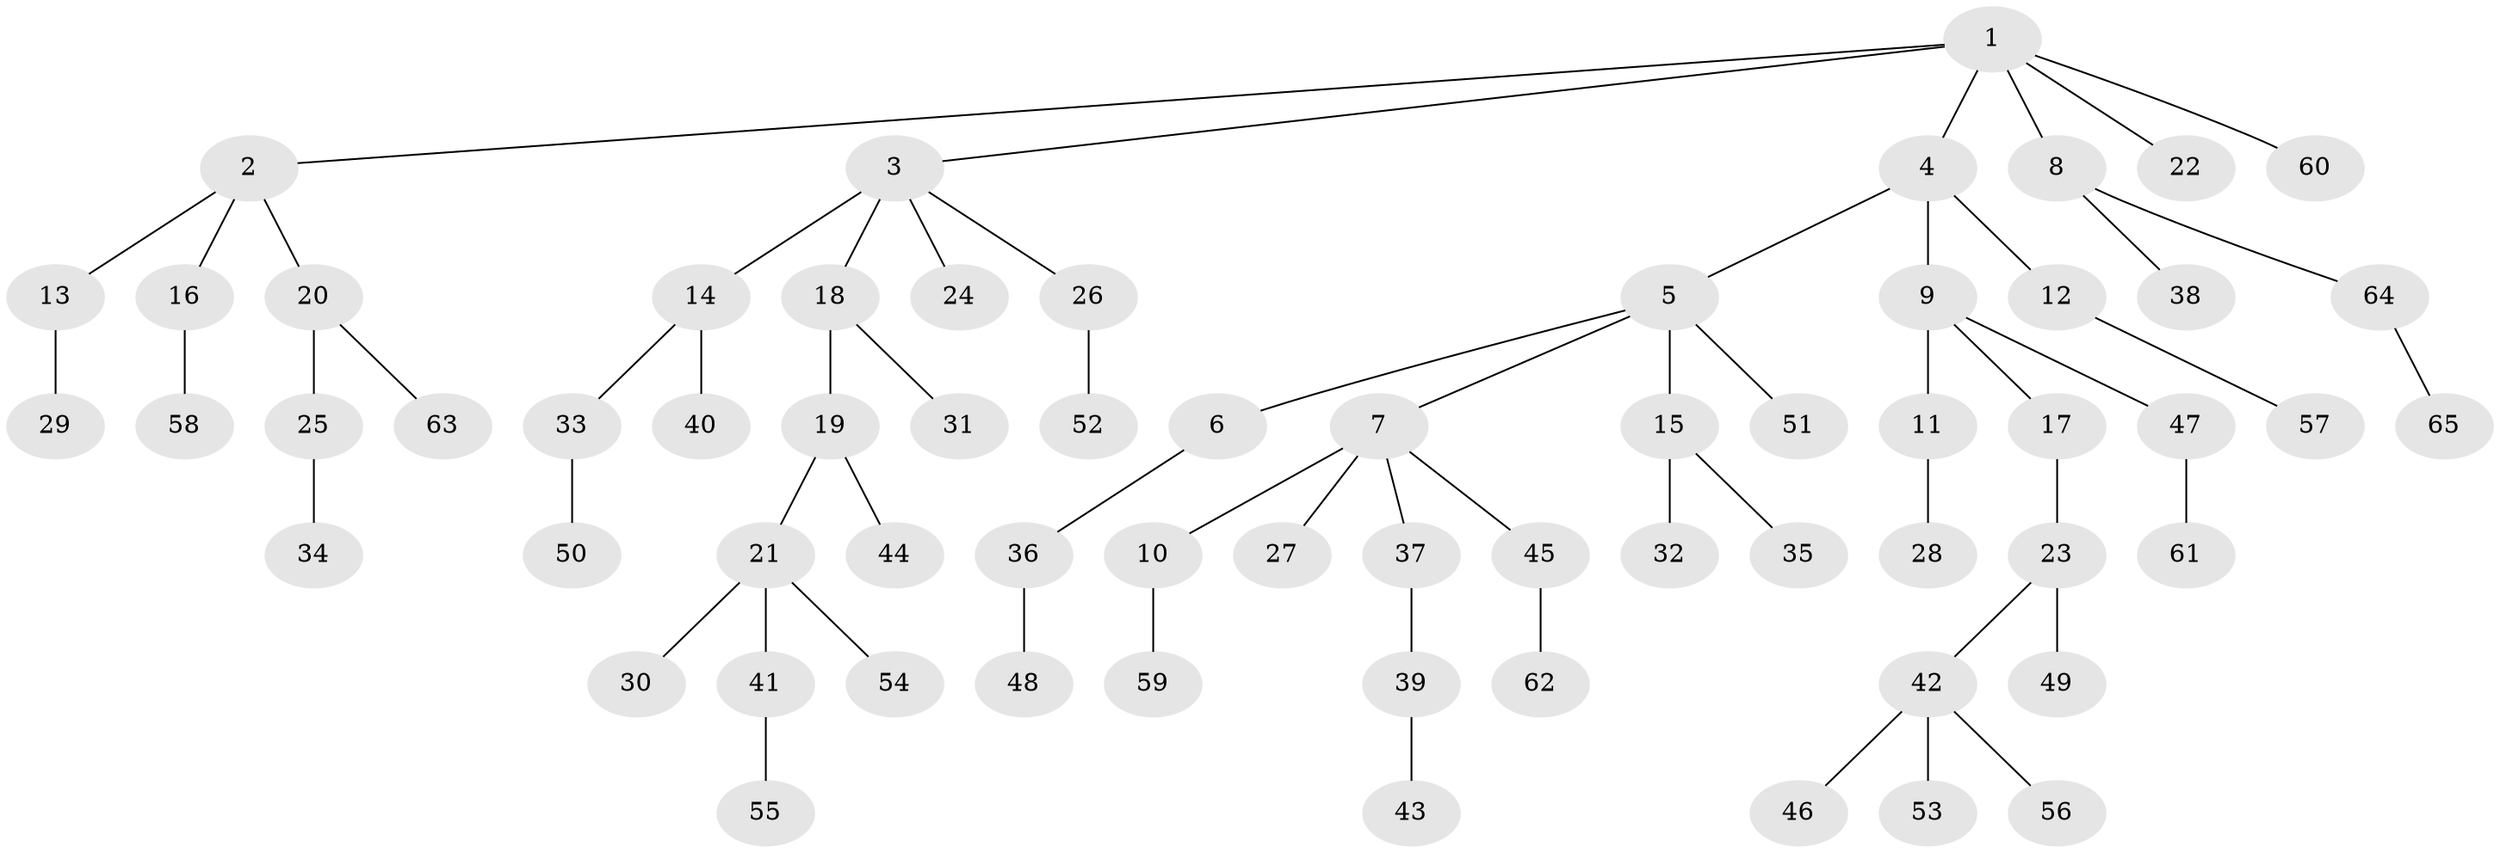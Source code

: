 // original degree distribution, {6: 0.016260162601626018, 5: 0.06504065040650407, 4: 0.04878048780487805, 3: 0.0975609756097561, 2: 0.3008130081300813, 1: 0.4715447154471545}
// Generated by graph-tools (version 1.1) at 2025/36/03/09/25 02:36:38]
// undirected, 65 vertices, 64 edges
graph export_dot {
graph [start="1"]
  node [color=gray90,style=filled];
  1;
  2;
  3;
  4;
  5;
  6;
  7;
  8;
  9;
  10;
  11;
  12;
  13;
  14;
  15;
  16;
  17;
  18;
  19;
  20;
  21;
  22;
  23;
  24;
  25;
  26;
  27;
  28;
  29;
  30;
  31;
  32;
  33;
  34;
  35;
  36;
  37;
  38;
  39;
  40;
  41;
  42;
  43;
  44;
  45;
  46;
  47;
  48;
  49;
  50;
  51;
  52;
  53;
  54;
  55;
  56;
  57;
  58;
  59;
  60;
  61;
  62;
  63;
  64;
  65;
  1 -- 2 [weight=1.0];
  1 -- 3 [weight=1.0];
  1 -- 4 [weight=1.0];
  1 -- 8 [weight=1.0];
  1 -- 22 [weight=1.0];
  1 -- 60 [weight=1.0];
  2 -- 13 [weight=1.0];
  2 -- 16 [weight=1.0];
  2 -- 20 [weight=1.0];
  3 -- 14 [weight=1.0];
  3 -- 18 [weight=2.0];
  3 -- 24 [weight=1.0];
  3 -- 26 [weight=1.0];
  4 -- 5 [weight=1.0];
  4 -- 9 [weight=1.0];
  4 -- 12 [weight=1.0];
  5 -- 6 [weight=1.0];
  5 -- 7 [weight=1.0];
  5 -- 15 [weight=1.0];
  5 -- 51 [weight=1.0];
  6 -- 36 [weight=3.0];
  7 -- 10 [weight=1.0];
  7 -- 27 [weight=2.0];
  7 -- 37 [weight=1.0];
  7 -- 45 [weight=1.0];
  8 -- 38 [weight=1.0];
  8 -- 64 [weight=1.0];
  9 -- 11 [weight=2.0];
  9 -- 17 [weight=1.0];
  9 -- 47 [weight=1.0];
  10 -- 59 [weight=1.0];
  11 -- 28 [weight=1.0];
  12 -- 57 [weight=1.0];
  13 -- 29 [weight=1.0];
  14 -- 33 [weight=1.0];
  14 -- 40 [weight=1.0];
  15 -- 32 [weight=1.0];
  15 -- 35 [weight=1.0];
  16 -- 58 [weight=1.0];
  17 -- 23 [weight=1.0];
  18 -- 19 [weight=1.0];
  18 -- 31 [weight=1.0];
  19 -- 21 [weight=1.0];
  19 -- 44 [weight=1.0];
  20 -- 25 [weight=1.0];
  20 -- 63 [weight=1.0];
  21 -- 30 [weight=1.0];
  21 -- 41 [weight=1.0];
  21 -- 54 [weight=1.0];
  23 -- 42 [weight=1.0];
  23 -- 49 [weight=2.0];
  25 -- 34 [weight=1.0];
  26 -- 52 [weight=1.0];
  33 -- 50 [weight=1.0];
  36 -- 48 [weight=1.0];
  37 -- 39 [weight=2.0];
  39 -- 43 [weight=1.0];
  41 -- 55 [weight=1.0];
  42 -- 46 [weight=1.0];
  42 -- 53 [weight=1.0];
  42 -- 56 [weight=1.0];
  45 -- 62 [weight=1.0];
  47 -- 61 [weight=1.0];
  64 -- 65 [weight=1.0];
}
